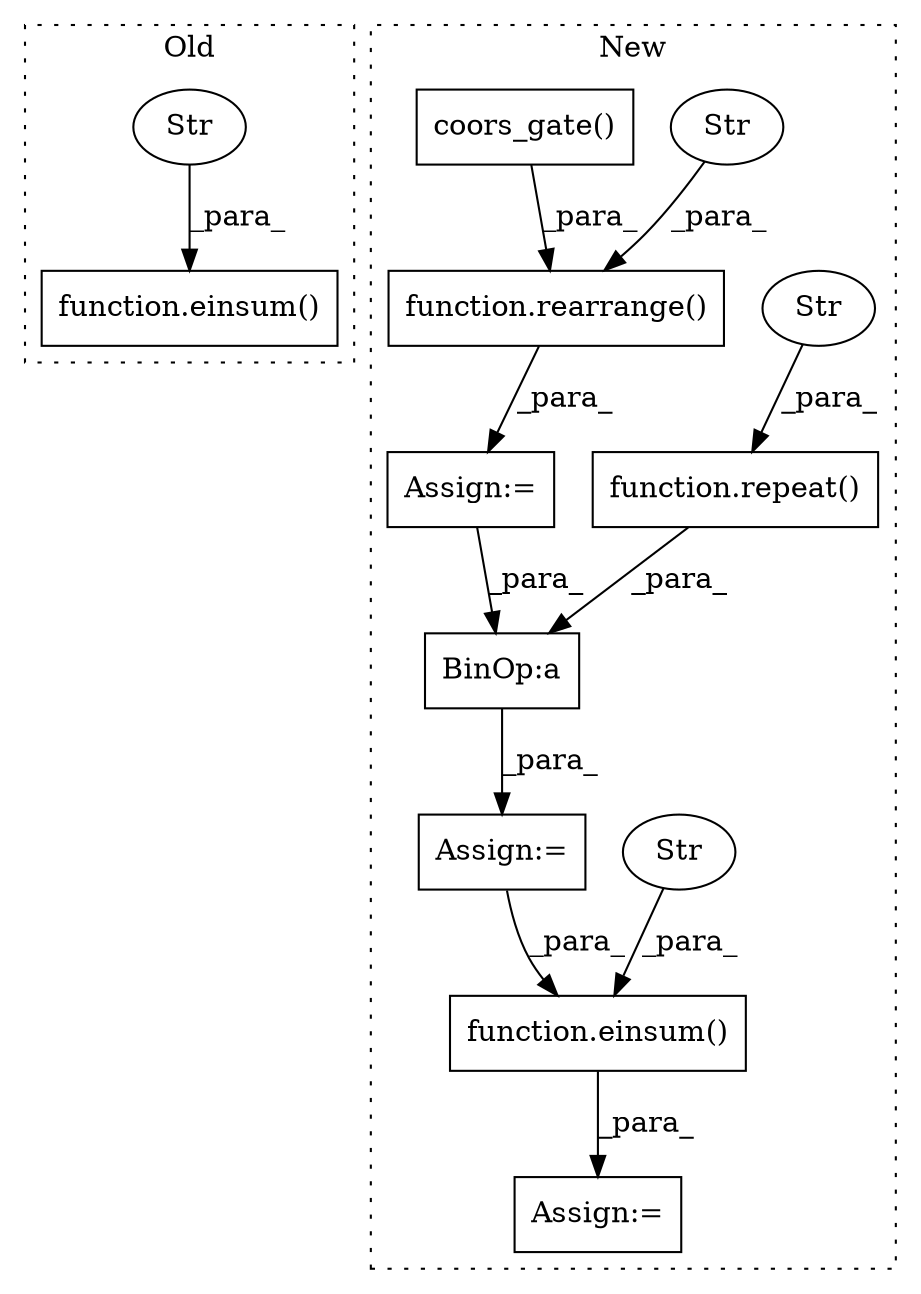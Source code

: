 digraph G {
subgraph cluster0 {
1 [label="function.einsum()" a="75" s="10170,10231" l="7,1" shape="box"];
10 [label="Str" a="66" s="10177" l="29" shape="ellipse"];
label = "Old";
style="dotted";
}
subgraph cluster1 {
2 [label="function.repeat()" a="75" s="10427,10467" l="7,8" shape="box"];
3 [label="Str" a="66" s="10445" l="22" shape="ellipse"];
4 [label="Assign:=" a="68" s="10729" l="3" shape="box"];
5 [label="function.rearrange()" a="75" s="10607,10657" l="10,1" shape="box"];
6 [label="BinOp:a" a="82" s="10692" l="3" shape="box"];
7 [label="function.einsum()" a="75" s="10732,10795" l="7,1" shape="box"];
8 [label="Str" a="66" s="10739" l="31" shape="ellipse"];
9 [label="Str" a="66" s="10634" l="23" shape="ellipse"];
11 [label="coors_gate()" a="75" s="10543,10575" l="16,1" shape="box"];
12 [label="Assign:=" a="68" s="10604" l="3" shape="box"];
13 [label="Assign:=" a="68" s="10680" l="3" shape="box"];
label = "New";
style="dotted";
}
2 -> 6 [label="_para_"];
3 -> 2 [label="_para_"];
5 -> 12 [label="_para_"];
6 -> 13 [label="_para_"];
7 -> 4 [label="_para_"];
8 -> 7 [label="_para_"];
9 -> 5 [label="_para_"];
10 -> 1 [label="_para_"];
11 -> 5 [label="_para_"];
12 -> 6 [label="_para_"];
13 -> 7 [label="_para_"];
}